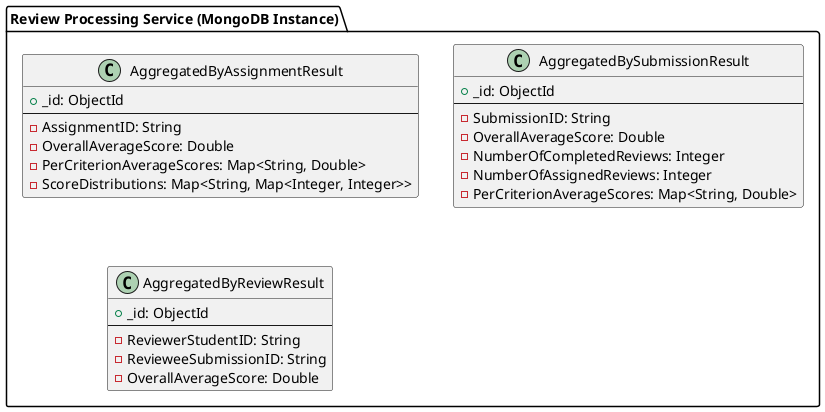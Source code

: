 @startuml
package "Review Processing Service (MongoDB Instance)" {
  class AggregatedByAssignmentResult {
    + _id: ObjectId
    --
    - AssignmentID: String
    - OverallAverageScore: Double
    - PerCriterionAverageScores: Map<String, Double>
    - ScoreDistributions: Map<String, Map<Integer, Integer>>
  }

  ' This class represents the aggregated results 
  ' of peer reviews for each submission (aka for each student).
  class AggregatedBySubmissionResult { 
    + _id: ObjectId
    --
    - SubmissionID: String
    - OverallAverageScore: Double
    ' How many reviewers have submitted reviews 
    ' for this submission.
    - NumberOfCompletedReviews: Integer
    ' How many reviewers have been assigned to 
    ' review this submission.
    - NumberOfAssignedReviews: Integer
    - PerCriterionAverageScores: Map<String, Double>
  }

  ' This class represents the aggregated results
  ' of peer reviews for each student (aka for each reviewer).
  ' (a.k.a. the score given by the reviewer to each submission)
  class AggregatedByReviewResult {
    + _id: ObjectId
    --
    - ReviewerStudentID: String
    - RevieweeSubmissionID: String
    - OverallAverageScore: Double
  }
}

@enduml